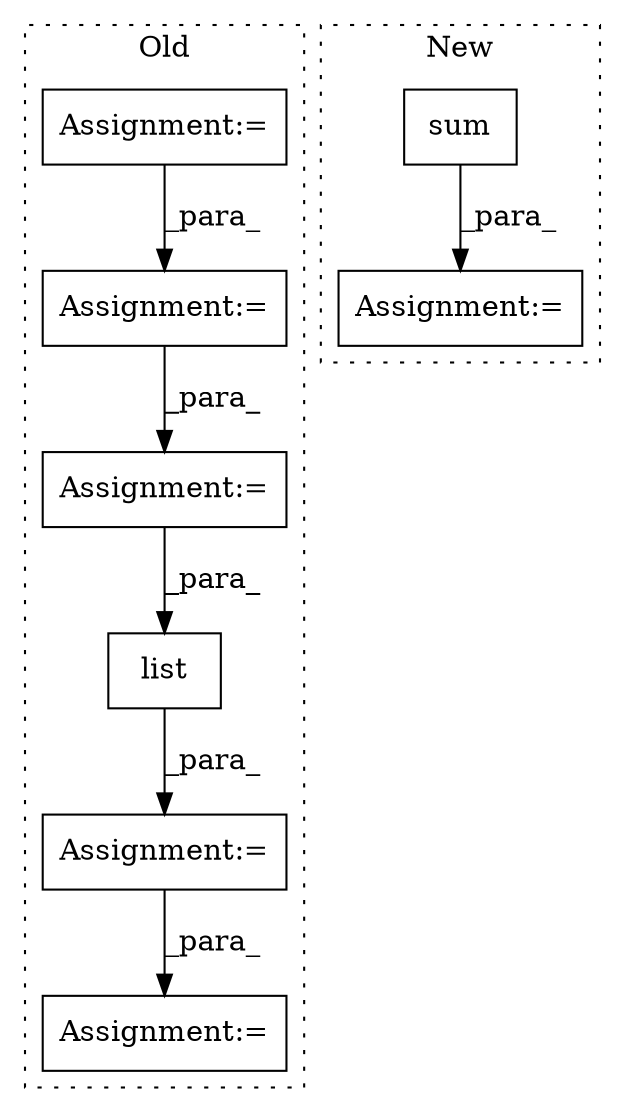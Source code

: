 digraph G {
subgraph cluster0 {
1 [label="list" a="32" s="2373,2389" l="5,1" shape="box"];
4 [label="Assignment:=" a="7" s="2372" l="1" shape="box"];
5 [label="Assignment:=" a="7" s="2409" l="1" shape="box"];
6 [label="Assignment:=" a="7" s="1924" l="1" shape="box"];
7 [label="Assignment:=" a="7" s="2236" l="1" shape="box"];
8 [label="Assignment:=" a="7" s="1849" l="1" shape="box"];
label = "Old";
style="dotted";
}
subgraph cluster1 {
2 [label="sum" a="32" s="1765,1779" l="4,1" shape="box"];
3 [label="Assignment:=" a="7" s="1748" l="1" shape="box"];
label = "New";
style="dotted";
}
1 -> 4 [label="_para_"];
2 -> 3 [label="_para_"];
4 -> 5 [label="_para_"];
6 -> 7 [label="_para_"];
7 -> 1 [label="_para_"];
8 -> 6 [label="_para_"];
}